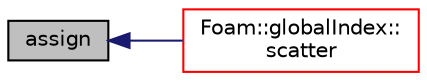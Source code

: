 digraph "assign"
{
  bgcolor="transparent";
  edge [fontname="Helvetica",fontsize="10",labelfontname="Helvetica",labelfontsize="10"];
  node [fontname="Helvetica",fontsize="10",shape=record];
  rankdir="LR";
  Node1 [label="assign",height=0.2,width=0.4,color="black", fillcolor="grey75", style="filled", fontcolor="black"];
  Node1 -> Node2 [dir="back",color="midnightblue",fontsize="10",style="solid",fontname="Helvetica"];
  Node2 [label="Foam::globalIndex::\lscatter",height=0.2,width=0.4,color="red",URL="$a00931.html#a2e964657608ecbc2154a0e8e2e28b815",tooltip="Distribute data in processor order. Requires fld to be sized! "];
}
